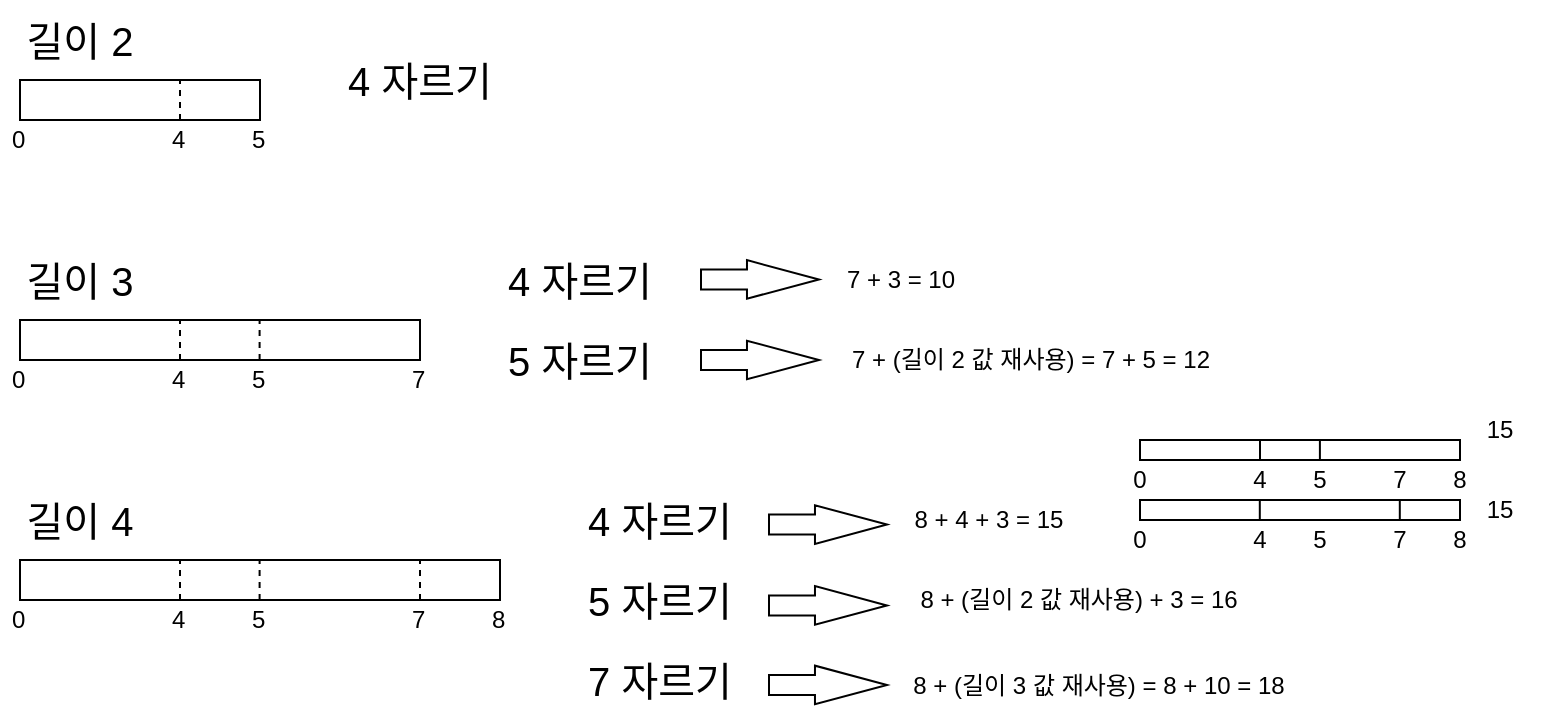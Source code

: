 <mxfile version="22.1.11" type="device">
  <diagram name="페이지-1" id="ioY0663PlJX6OqY2XDHj">
    <mxGraphModel dx="1036" dy="629" grid="1" gridSize="10" guides="1" tooltips="1" connect="1" arrows="1" fold="1" page="1" pageScale="1" pageWidth="827" pageHeight="1169" math="0" shadow="0">
      <root>
        <mxCell id="0" />
        <mxCell id="1" parent="0" />
        <mxCell id="2oV3-EDmokMyJ92ILHWt-1" value="" style="rounded=0;whiteSpace=wrap;html=1;" vertex="1" parent="1">
          <mxGeometry x="40" y="80" width="120" height="20" as="geometry" />
        </mxCell>
        <mxCell id="2oV3-EDmokMyJ92ILHWt-2" value="길이 2" style="text;html=1;strokeColor=none;fillColor=none;align=center;verticalAlign=middle;whiteSpace=wrap;rounded=0;fontSize=20;" vertex="1" parent="1">
          <mxGeometry x="40" y="40" width="60" height="40" as="geometry" />
        </mxCell>
        <mxCell id="2oV3-EDmokMyJ92ILHWt-4" value="" style="endArrow=none;dashed=1;html=1;rounded=0;exitX=0.75;exitY=1;exitDx=0;exitDy=0;" edge="1" parent="1">
          <mxGeometry width="50" height="50" relative="1" as="geometry">
            <mxPoint x="120" y="100" as="sourcePoint" />
            <mxPoint x="120" y="80" as="targetPoint" />
          </mxGeometry>
        </mxCell>
        <mxCell id="2oV3-EDmokMyJ92ILHWt-5" value="0" style="text;strokeColor=none;fillColor=none;align=left;verticalAlign=middle;spacingLeft=4;spacingRight=4;overflow=hidden;points=[[0,0.5],[1,0.5]];portConstraint=eastwest;rotatable=0;whiteSpace=wrap;html=1;" vertex="1" parent="1">
          <mxGeometry x="30" y="100" width="20" height="20" as="geometry" />
        </mxCell>
        <mxCell id="2oV3-EDmokMyJ92ILHWt-6" value="4" style="text;strokeColor=none;fillColor=none;align=left;verticalAlign=middle;spacingLeft=4;spacingRight=4;overflow=hidden;points=[[0,0.5],[1,0.5]];portConstraint=eastwest;rotatable=0;whiteSpace=wrap;html=1;" vertex="1" parent="1">
          <mxGeometry x="110" y="100" width="20" height="20" as="geometry" />
        </mxCell>
        <mxCell id="2oV3-EDmokMyJ92ILHWt-7" value="5" style="text;strokeColor=none;fillColor=none;align=left;verticalAlign=middle;spacingLeft=4;spacingRight=4;overflow=hidden;points=[[0,0.5],[1,0.5]];portConstraint=eastwest;rotatable=0;whiteSpace=wrap;html=1;" vertex="1" parent="1">
          <mxGeometry x="150" y="100" width="20" height="20" as="geometry" />
        </mxCell>
        <mxCell id="2oV3-EDmokMyJ92ILHWt-8" value="길이 3" style="text;html=1;strokeColor=none;fillColor=none;align=center;verticalAlign=middle;whiteSpace=wrap;rounded=0;fontSize=20;" vertex="1" parent="1">
          <mxGeometry x="40" y="160" width="60" height="40" as="geometry" />
        </mxCell>
        <mxCell id="2oV3-EDmokMyJ92ILHWt-10" value="" style="rounded=0;whiteSpace=wrap;html=1;" vertex="1" parent="1">
          <mxGeometry x="40" y="200" width="200" height="20" as="geometry" />
        </mxCell>
        <mxCell id="2oV3-EDmokMyJ92ILHWt-11" value="" style="endArrow=none;dashed=1;html=1;rounded=0;exitX=0.75;exitY=1;exitDx=0;exitDy=0;" edge="1" parent="1">
          <mxGeometry width="50" height="50" relative="1" as="geometry">
            <mxPoint x="120" y="220" as="sourcePoint" />
            <mxPoint x="120" y="200" as="targetPoint" />
          </mxGeometry>
        </mxCell>
        <mxCell id="2oV3-EDmokMyJ92ILHWt-12" value="0" style="text;strokeColor=none;fillColor=none;align=left;verticalAlign=middle;spacingLeft=4;spacingRight=4;overflow=hidden;points=[[0,0.5],[1,0.5]];portConstraint=eastwest;rotatable=0;whiteSpace=wrap;html=1;" vertex="1" parent="1">
          <mxGeometry x="30" y="220" width="20" height="20" as="geometry" />
        </mxCell>
        <mxCell id="2oV3-EDmokMyJ92ILHWt-13" value="4" style="text;strokeColor=none;fillColor=none;align=left;verticalAlign=middle;spacingLeft=4;spacingRight=4;overflow=hidden;points=[[0,0.5],[1,0.5]];portConstraint=eastwest;rotatable=0;whiteSpace=wrap;html=1;" vertex="1" parent="1">
          <mxGeometry x="110" y="220" width="20" height="20" as="geometry" />
        </mxCell>
        <mxCell id="2oV3-EDmokMyJ92ILHWt-14" value="5" style="text;strokeColor=none;fillColor=none;align=left;verticalAlign=middle;spacingLeft=4;spacingRight=4;overflow=hidden;points=[[0,0.5],[1,0.5]];portConstraint=eastwest;rotatable=0;whiteSpace=wrap;html=1;" vertex="1" parent="1">
          <mxGeometry x="150" y="220" width="20" height="20" as="geometry" />
        </mxCell>
        <mxCell id="2oV3-EDmokMyJ92ILHWt-15" value="" style="endArrow=none;dashed=1;html=1;rounded=0;exitX=0.75;exitY=1;exitDx=0;exitDy=0;" edge="1" parent="1">
          <mxGeometry width="50" height="50" relative="1" as="geometry">
            <mxPoint x="159.8" y="220" as="sourcePoint" />
            <mxPoint x="159.8" y="200" as="targetPoint" />
          </mxGeometry>
        </mxCell>
        <mxCell id="2oV3-EDmokMyJ92ILHWt-16" value="7" style="text;strokeColor=none;fillColor=none;align=left;verticalAlign=middle;spacingLeft=4;spacingRight=4;overflow=hidden;points=[[0,0.5],[1,0.5]];portConstraint=eastwest;rotatable=0;whiteSpace=wrap;html=1;" vertex="1" parent="1">
          <mxGeometry x="230" y="220" width="20" height="20" as="geometry" />
        </mxCell>
        <mxCell id="2oV3-EDmokMyJ92ILHWt-17" value="길이 4" style="text;html=1;strokeColor=none;fillColor=none;align=center;verticalAlign=middle;whiteSpace=wrap;rounded=0;fontSize=20;" vertex="1" parent="1">
          <mxGeometry x="40" y="280" width="60" height="40" as="geometry" />
        </mxCell>
        <mxCell id="2oV3-EDmokMyJ92ILHWt-18" value="" style="rounded=0;whiteSpace=wrap;html=1;" vertex="1" parent="1">
          <mxGeometry x="40" y="320" width="240" height="20" as="geometry" />
        </mxCell>
        <mxCell id="2oV3-EDmokMyJ92ILHWt-19" value="" style="endArrow=none;dashed=1;html=1;rounded=0;exitX=0.75;exitY=1;exitDx=0;exitDy=0;" edge="1" parent="1">
          <mxGeometry width="50" height="50" relative="1" as="geometry">
            <mxPoint x="120" y="340" as="sourcePoint" />
            <mxPoint x="120" y="320" as="targetPoint" />
          </mxGeometry>
        </mxCell>
        <mxCell id="2oV3-EDmokMyJ92ILHWt-20" value="0" style="text;strokeColor=none;fillColor=none;align=left;verticalAlign=middle;spacingLeft=4;spacingRight=4;overflow=hidden;points=[[0,0.5],[1,0.5]];portConstraint=eastwest;rotatable=0;whiteSpace=wrap;html=1;" vertex="1" parent="1">
          <mxGeometry x="30" y="340" width="20" height="20" as="geometry" />
        </mxCell>
        <mxCell id="2oV3-EDmokMyJ92ILHWt-21" value="4" style="text;strokeColor=none;fillColor=none;align=left;verticalAlign=middle;spacingLeft=4;spacingRight=4;overflow=hidden;points=[[0,0.5],[1,0.5]];portConstraint=eastwest;rotatable=0;whiteSpace=wrap;html=1;" vertex="1" parent="1">
          <mxGeometry x="110" y="340" width="20" height="20" as="geometry" />
        </mxCell>
        <mxCell id="2oV3-EDmokMyJ92ILHWt-22" value="5" style="text;strokeColor=none;fillColor=none;align=left;verticalAlign=middle;spacingLeft=4;spacingRight=4;overflow=hidden;points=[[0,0.5],[1,0.5]];portConstraint=eastwest;rotatable=0;whiteSpace=wrap;html=1;" vertex="1" parent="1">
          <mxGeometry x="150" y="340" width="20" height="20" as="geometry" />
        </mxCell>
        <mxCell id="2oV3-EDmokMyJ92ILHWt-23" value="" style="endArrow=none;dashed=1;html=1;rounded=0;exitX=0.75;exitY=1;exitDx=0;exitDy=0;" edge="1" parent="1">
          <mxGeometry width="50" height="50" relative="1" as="geometry">
            <mxPoint x="159.8" y="340" as="sourcePoint" />
            <mxPoint x="159.8" y="320" as="targetPoint" />
          </mxGeometry>
        </mxCell>
        <mxCell id="2oV3-EDmokMyJ92ILHWt-24" value="7" style="text;strokeColor=none;fillColor=none;align=left;verticalAlign=middle;spacingLeft=4;spacingRight=4;overflow=hidden;points=[[0,0.5],[1,0.5]];portConstraint=eastwest;rotatable=0;whiteSpace=wrap;html=1;" vertex="1" parent="1">
          <mxGeometry x="230" y="340" width="20" height="20" as="geometry" />
        </mxCell>
        <mxCell id="2oV3-EDmokMyJ92ILHWt-25" value="8" style="text;strokeColor=none;fillColor=none;align=left;verticalAlign=middle;spacingLeft=4;spacingRight=4;overflow=hidden;points=[[0,0.5],[1,0.5]];portConstraint=eastwest;rotatable=0;whiteSpace=wrap;html=1;" vertex="1" parent="1">
          <mxGeometry x="270" y="340" width="20" height="20" as="geometry" />
        </mxCell>
        <mxCell id="2oV3-EDmokMyJ92ILHWt-26" value="" style="endArrow=none;dashed=1;html=1;rounded=0;exitX=0.75;exitY=1;exitDx=0;exitDy=0;" edge="1" parent="1">
          <mxGeometry width="50" height="50" relative="1" as="geometry">
            <mxPoint x="240" y="340" as="sourcePoint" />
            <mxPoint x="240" y="320" as="targetPoint" />
          </mxGeometry>
        </mxCell>
        <mxCell id="2oV3-EDmokMyJ92ILHWt-27" value="4 자르기" style="text;html=1;strokeColor=none;fillColor=none;align=center;verticalAlign=middle;whiteSpace=wrap;rounded=0;fontSize=20;" vertex="1" parent="1">
          <mxGeometry x="200" y="60" width="80" height="40" as="geometry" />
        </mxCell>
        <mxCell id="2oV3-EDmokMyJ92ILHWt-28" value="4 자르기" style="text;html=1;strokeColor=none;fillColor=none;align=center;verticalAlign=middle;whiteSpace=wrap;rounded=0;fontSize=20;" vertex="1" parent="1">
          <mxGeometry x="280" y="160" width="80" height="40" as="geometry" />
        </mxCell>
        <mxCell id="2oV3-EDmokMyJ92ILHWt-29" value="5 자르기" style="text;html=1;strokeColor=none;fillColor=none;align=center;verticalAlign=middle;whiteSpace=wrap;rounded=0;fontSize=20;" vertex="1" parent="1">
          <mxGeometry x="280" y="200" width="80" height="40" as="geometry" />
        </mxCell>
        <mxCell id="2oV3-EDmokMyJ92ILHWt-30" value="5 자르기" style="text;html=1;strokeColor=none;fillColor=none;align=center;verticalAlign=middle;whiteSpace=wrap;rounded=0;fontSize=20;" vertex="1" parent="1">
          <mxGeometry x="320" y="320" width="80" height="40" as="geometry" />
        </mxCell>
        <mxCell id="2oV3-EDmokMyJ92ILHWt-31" value="4 자르기" style="text;html=1;strokeColor=none;fillColor=none;align=center;verticalAlign=middle;whiteSpace=wrap;rounded=0;fontSize=20;" vertex="1" parent="1">
          <mxGeometry x="320" y="280" width="80" height="40" as="geometry" />
        </mxCell>
        <mxCell id="2oV3-EDmokMyJ92ILHWt-32" value="7 자르기" style="text;html=1;strokeColor=none;fillColor=none;align=center;verticalAlign=middle;whiteSpace=wrap;rounded=0;fontSize=20;" vertex="1" parent="1">
          <mxGeometry x="320" y="360" width="80" height="40" as="geometry" />
        </mxCell>
        <mxCell id="2oV3-EDmokMyJ92ILHWt-34" value="" style="shape=flexArrow;endArrow=classic;html=1;rounded=0;endWidth=8.276;endSize=11.671;" edge="1" parent="1">
          <mxGeometry width="50" height="50" relative="1" as="geometry">
            <mxPoint x="380" y="179.71" as="sourcePoint" />
            <mxPoint x="440" y="179.71" as="targetPoint" />
          </mxGeometry>
        </mxCell>
        <mxCell id="2oV3-EDmokMyJ92ILHWt-35" value="" style="shape=flexArrow;endArrow=classic;html=1;rounded=0;endWidth=8.276;endSize=11.671;" edge="1" parent="1">
          <mxGeometry width="50" height="50" relative="1" as="geometry">
            <mxPoint x="380" y="220" as="sourcePoint" />
            <mxPoint x="440" y="220" as="targetPoint" />
          </mxGeometry>
        </mxCell>
        <mxCell id="2oV3-EDmokMyJ92ILHWt-36" value="7 + 3 = 10" style="text;html=1;align=center;verticalAlign=middle;resizable=0;points=[];autosize=1;strokeColor=none;fillColor=none;" vertex="1" parent="1">
          <mxGeometry x="440" y="165" width="80" height="30" as="geometry" />
        </mxCell>
        <mxCell id="2oV3-EDmokMyJ92ILHWt-37" value="7 + (길이 2 값 재사용) = 7 + 5 = 12" style="text;html=1;align=center;verticalAlign=middle;resizable=0;points=[];autosize=1;strokeColor=none;fillColor=none;" vertex="1" parent="1">
          <mxGeometry x="440" y="205" width="210" height="30" as="geometry" />
        </mxCell>
        <mxCell id="2oV3-EDmokMyJ92ILHWt-38" value="" style="shape=flexArrow;endArrow=classic;html=1;rounded=0;endWidth=8.276;endSize=11.671;" edge="1" parent="1">
          <mxGeometry width="50" height="50" relative="1" as="geometry">
            <mxPoint x="414" y="302.29" as="sourcePoint" />
            <mxPoint x="474" y="302.29" as="targetPoint" />
          </mxGeometry>
        </mxCell>
        <mxCell id="2oV3-EDmokMyJ92ILHWt-39" value="" style="shape=flexArrow;endArrow=classic;html=1;rounded=0;endWidth=8.276;endSize=11.671;" edge="1" parent="1">
          <mxGeometry width="50" height="50" relative="1" as="geometry">
            <mxPoint x="414" y="342.71" as="sourcePoint" />
            <mxPoint x="474" y="342.71" as="targetPoint" />
          </mxGeometry>
        </mxCell>
        <mxCell id="2oV3-EDmokMyJ92ILHWt-40" value="" style="shape=flexArrow;endArrow=classic;html=1;rounded=0;endWidth=8.276;endSize=11.671;" edge="1" parent="1">
          <mxGeometry width="50" height="50" relative="1" as="geometry">
            <mxPoint x="414" y="382.47" as="sourcePoint" />
            <mxPoint x="474" y="382.47" as="targetPoint" />
          </mxGeometry>
        </mxCell>
        <mxCell id="2oV3-EDmokMyJ92ILHWt-41" value="8 + (길이 3 값 재사용) = 8 + 10 = 18" style="text;html=1;align=center;verticalAlign=middle;resizable=0;points=[];autosize=1;strokeColor=none;fillColor=none;" vertex="1" parent="1">
          <mxGeometry x="474" y="367.71" width="210" height="30" as="geometry" />
        </mxCell>
        <mxCell id="2oV3-EDmokMyJ92ILHWt-42" value="8 + (길이 2 값 재사용) + 3 = 16" style="text;html=1;align=center;verticalAlign=middle;resizable=0;points=[];autosize=1;strokeColor=none;fillColor=none;" vertex="1" parent="1">
          <mxGeometry x="474" y="325" width="190" height="30" as="geometry" />
        </mxCell>
        <mxCell id="2oV3-EDmokMyJ92ILHWt-43" value="8 + 4 + 3 = 15" style="text;html=1;align=center;verticalAlign=middle;resizable=0;points=[];autosize=1;strokeColor=none;fillColor=none;" vertex="1" parent="1">
          <mxGeometry x="474" y="285" width="100" height="30" as="geometry" />
        </mxCell>
        <mxCell id="2oV3-EDmokMyJ92ILHWt-44" value="" style="rounded=0;whiteSpace=wrap;html=1;" vertex="1" parent="1">
          <mxGeometry x="600" y="260" width="160" height="10" as="geometry" />
        </mxCell>
        <mxCell id="2oV3-EDmokMyJ92ILHWt-45" value="" style="rounded=0;whiteSpace=wrap;html=1;" vertex="1" parent="1">
          <mxGeometry x="600" y="290" width="160" height="10" as="geometry" />
        </mxCell>
        <mxCell id="2oV3-EDmokMyJ92ILHWt-46" value="0" style="text;html=1;strokeColor=none;fillColor=none;align=center;verticalAlign=middle;whiteSpace=wrap;rounded=0;" vertex="1" parent="1">
          <mxGeometry x="590" y="270" width="20" height="20" as="geometry" />
        </mxCell>
        <mxCell id="2oV3-EDmokMyJ92ILHWt-48" value="0" style="text;html=1;strokeColor=none;fillColor=none;align=center;verticalAlign=middle;whiteSpace=wrap;rounded=0;" vertex="1" parent="1">
          <mxGeometry x="590" y="300" width="20" height="20" as="geometry" />
        </mxCell>
        <mxCell id="2oV3-EDmokMyJ92ILHWt-49" value="4" style="text;html=1;strokeColor=none;fillColor=none;align=center;verticalAlign=middle;whiteSpace=wrap;rounded=0;" vertex="1" parent="1">
          <mxGeometry x="650" y="270" width="20" height="20" as="geometry" />
        </mxCell>
        <mxCell id="2oV3-EDmokMyJ92ILHWt-50" value="4" style="text;html=1;strokeColor=none;fillColor=none;align=center;verticalAlign=middle;whiteSpace=wrap;rounded=0;" vertex="1" parent="1">
          <mxGeometry x="650" y="300" width="20" height="20" as="geometry" />
        </mxCell>
        <mxCell id="2oV3-EDmokMyJ92ILHWt-51" value="5" style="text;html=1;strokeColor=none;fillColor=none;align=center;verticalAlign=middle;whiteSpace=wrap;rounded=0;" vertex="1" parent="1">
          <mxGeometry x="680" y="300" width="20" height="20" as="geometry" />
        </mxCell>
        <mxCell id="2oV3-EDmokMyJ92ILHWt-52" value="5" style="text;html=1;strokeColor=none;fillColor=none;align=center;verticalAlign=middle;whiteSpace=wrap;rounded=0;" vertex="1" parent="1">
          <mxGeometry x="680" y="270" width="20" height="20" as="geometry" />
        </mxCell>
        <mxCell id="2oV3-EDmokMyJ92ILHWt-55" value="8" style="text;html=1;strokeColor=none;fillColor=none;align=center;verticalAlign=middle;whiteSpace=wrap;rounded=0;" vertex="1" parent="1">
          <mxGeometry x="750" y="300" width="20" height="20" as="geometry" />
        </mxCell>
        <mxCell id="2oV3-EDmokMyJ92ILHWt-56" value="7" style="text;html=1;strokeColor=none;fillColor=none;align=center;verticalAlign=middle;whiteSpace=wrap;rounded=0;" vertex="1" parent="1">
          <mxGeometry x="720" y="300" width="20" height="20" as="geometry" />
        </mxCell>
        <mxCell id="2oV3-EDmokMyJ92ILHWt-57" value="7" style="text;html=1;strokeColor=none;fillColor=none;align=center;verticalAlign=middle;whiteSpace=wrap;rounded=0;" vertex="1" parent="1">
          <mxGeometry x="720" y="270" width="20" height="20" as="geometry" />
        </mxCell>
        <mxCell id="2oV3-EDmokMyJ92ILHWt-58" value="8" style="text;html=1;strokeColor=none;fillColor=none;align=center;verticalAlign=middle;whiteSpace=wrap;rounded=0;" vertex="1" parent="1">
          <mxGeometry x="750" y="270" width="20" height="20" as="geometry" />
        </mxCell>
        <mxCell id="2oV3-EDmokMyJ92ILHWt-60" value="" style="endArrow=none;html=1;rounded=0;exitX=0.5;exitY=0;exitDx=0;exitDy=0;entryX=0.375;entryY=0.002;entryDx=0;entryDy=0;entryPerimeter=0;spacing=0;" edge="1" parent="1" source="2oV3-EDmokMyJ92ILHWt-49" target="2oV3-EDmokMyJ92ILHWt-44">
          <mxGeometry width="50" height="50" relative="1" as="geometry">
            <mxPoint x="660" y="310" as="sourcePoint" />
            <mxPoint x="710" y="260" as="targetPoint" />
          </mxGeometry>
        </mxCell>
        <mxCell id="2oV3-EDmokMyJ92ILHWt-61" value="" style="endArrow=none;html=1;rounded=0;exitX=0.5;exitY=0;exitDx=0;exitDy=0;entryX=0.375;entryY=0.002;entryDx=0;entryDy=0;entryPerimeter=0;spacing=0;" edge="1" parent="1">
          <mxGeometry width="50" height="50" relative="1" as="geometry">
            <mxPoint x="689.95" y="269.98" as="sourcePoint" />
            <mxPoint x="689.95" y="259.98" as="targetPoint" />
          </mxGeometry>
        </mxCell>
        <mxCell id="2oV3-EDmokMyJ92ILHWt-63" value="" style="endArrow=none;html=1;rounded=0;exitX=0.5;exitY=0;exitDx=0;exitDy=0;entryX=0.375;entryY=0.002;entryDx=0;entryDy=0;entryPerimeter=0;spacing=0;" edge="1" parent="1">
          <mxGeometry width="50" height="50" relative="1" as="geometry">
            <mxPoint x="659.9" y="300" as="sourcePoint" />
            <mxPoint x="659.9" y="290" as="targetPoint" />
          </mxGeometry>
        </mxCell>
        <mxCell id="2oV3-EDmokMyJ92ILHWt-69" value="" style="endArrow=none;html=1;rounded=0;exitX=0.5;exitY=0;exitDx=0;exitDy=0;entryX=0.375;entryY=0.002;entryDx=0;entryDy=0;entryPerimeter=0;spacing=0;" edge="1" parent="1">
          <mxGeometry width="50" height="50" relative="1" as="geometry">
            <mxPoint x="729.9" y="300" as="sourcePoint" />
            <mxPoint x="729.9" y="290" as="targetPoint" />
          </mxGeometry>
        </mxCell>
        <mxCell id="2oV3-EDmokMyJ92ILHWt-70" value="15" style="text;html=1;strokeColor=none;fillColor=none;align=center;verticalAlign=middle;whiteSpace=wrap;rounded=0;" vertex="1" parent="1">
          <mxGeometry x="760" y="240" width="40" height="30" as="geometry" />
        </mxCell>
        <mxCell id="2oV3-EDmokMyJ92ILHWt-71" value="15" style="text;html=1;strokeColor=none;fillColor=none;align=center;verticalAlign=middle;whiteSpace=wrap;rounded=0;" vertex="1" parent="1">
          <mxGeometry x="760" y="280" width="40" height="30" as="geometry" />
        </mxCell>
      </root>
    </mxGraphModel>
  </diagram>
</mxfile>
